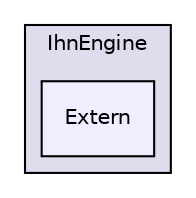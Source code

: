 digraph "C:/Programming/Games/IhnEngine/MaceSwinger/lib/IhnEngine/IhnEngine/Extern" {
  compound=true
  node [ fontsize="10", fontname="Helvetica"];
  edge [ labelfontsize="10", labelfontname="Helvetica"];
  subgraph clusterdir_1d2e75f246cceb230aa7f7be7c49a8eb {
    graph [ bgcolor="#ddddee", pencolor="black", label="IhnEngine" fontname="Helvetica", fontsize="10", URL="dir_1d2e75f246cceb230aa7f7be7c49a8eb.html"]
  dir_e1361f1331480c536a23545e49486d43 [shape=box, label="Extern", style="filled", fillcolor="#eeeeff", pencolor="black", URL="dir_e1361f1331480c536a23545e49486d43.html"];
  }
}
